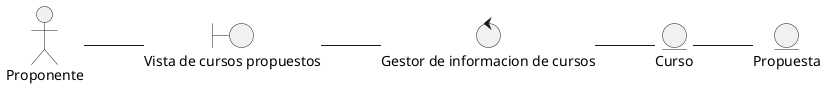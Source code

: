 @startuml DiagramaDeClaseVerCursos
left to right direction

actor "Proponente" as actorProponente

entity "Curso" as entidadCurso
entity "Propuesta" as entidadPropuesta

boundary "Vista de cursos propuestos" as vistaCursosPropuestos

control "Gestor de informacion de cursos" as ctrlGestorInformacionCursos

actorProponente -- vistaCursosPropuestos
vistaCursosPropuestos -- ctrlGestorInformacionCursos
ctrlGestorInformacionCursos -- entidadCurso
entidadCurso -- entidadPropuesta

@enduml